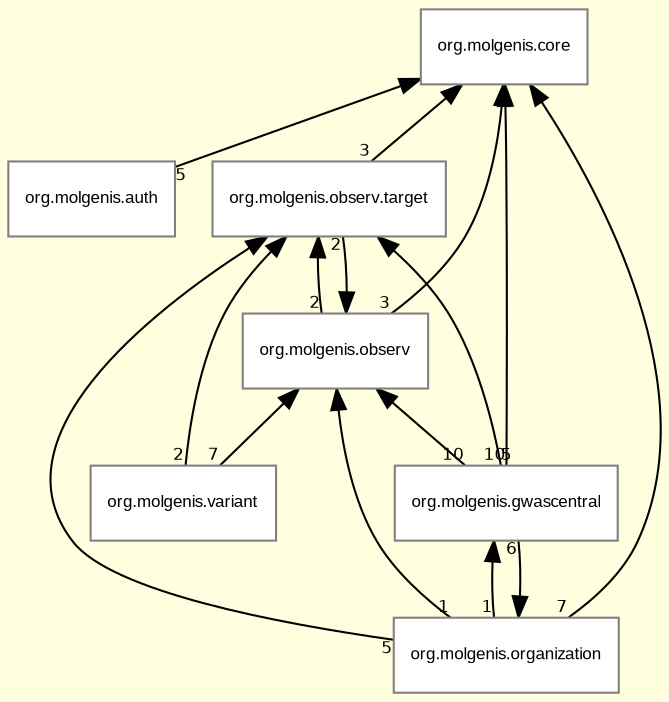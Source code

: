 digraph G {
        color = "white"
		compound = true
		fontname = "Bitstream Vera Sans"
		fontsize = 8
		pagedir="TB"
		rankdir="BT"
		bgcolor = "lightyellow"  
		labelfloat = "true"
		mode = "hier"
		overlap = "false"
		splines = "true"
		layers = "1:2"
		clusterrank = "local"
		outputorder="edgesfirst"

        node [
			fontname = "Arial"
            fontsize = 8
            shape = "record"
            color = "#808080"
            style="filled"
            fillcolor = "white"
            layer = "2"
            colorscheme = pastel19
        ]

        edge [
                fontname = "Bitstream Vera Sans"
                fontsize = 8
                layer = "1"
        ]

        edge [
             taillabel = "5"
        ]
	"org.molgenis.auth"->"org.molgenis.core"
        edge [
             taillabel = "3"
        ]
	"org.molgenis.observ"->"org.molgenis.core"
        edge [
             taillabel = "2"
        ]
	"org.molgenis.observ"->"org.molgenis.observ.target"
        edge [
             taillabel = "2"
        ]
	"org.molgenis.observ.target"->"org.molgenis.observ"
        edge [
             taillabel = "3"
        ]
	"org.molgenis.observ.target"->"org.molgenis.core"
        edge [
             taillabel = "7"
        ]
	"org.molgenis.variant"->"org.molgenis.observ"
        edge [
             taillabel = "2"
        ]
	"org.molgenis.variant"->"org.molgenis.observ.target"
        edge [
             taillabel = "7"
        ]
	"org.molgenis.organization"->"org.molgenis.core"
        edge [
             taillabel = "1"
        ]
	"org.molgenis.organization"->"org.molgenis.gwascentral"
        edge [
             taillabel = "5"
        ]
	"org.molgenis.organization"->"org.molgenis.observ.target"
        edge [
             taillabel = "1"
        ]
	"org.molgenis.organization"->"org.molgenis.observ"
        edge [
             taillabel = "10"
        ]
	"org.molgenis.gwascentral"->"org.molgenis.core"
        edge [
             taillabel = "6"
        ]
	"org.molgenis.gwascentral"->"org.molgenis.organization"
        edge [
             taillabel = "10"
        ]
	"org.molgenis.gwascentral"->"org.molgenis.observ"
        edge [
             taillabel = "5"
        ]
	"org.molgenis.gwascentral"->"org.molgenis.observ.target"
}